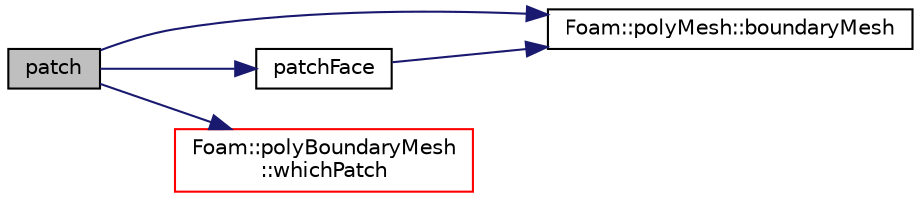 digraph "patch"
{
  bgcolor="transparent";
  edge [fontname="Helvetica",fontsize="10",labelfontname="Helvetica",labelfontsize="10"];
  node [fontname="Helvetica",fontsize="10",shape=record];
  rankdir="LR";
  Node4147 [label="patch",height=0.2,width=0.4,color="black", fillcolor="grey75", style="filled", fontcolor="black"];
  Node4147 -> Node4148 [color="midnightblue",fontsize="10",style="solid",fontname="Helvetica"];
  Node4148 [label="Foam::polyMesh::boundaryMesh",height=0.2,width=0.4,color="black",URL="$a28565.html#a9f2b68c134340291eda6197f47f25484",tooltip="Return boundary mesh. "];
  Node4147 -> Node4149 [color="midnightblue",fontsize="10",style="solid",fontname="Helvetica"];
  Node4149 [label="patchFace",height=0.2,width=0.4,color="black",URL="$a24721.html#a9a376f38b5a413fd2baeda2f10209dac",tooltip="Which face of this patch is this particle on. "];
  Node4149 -> Node4148 [color="midnightblue",fontsize="10",style="solid",fontname="Helvetica"];
  Node4147 -> Node4150 [color="midnightblue",fontsize="10",style="solid",fontname="Helvetica"];
  Node4150 [label="Foam::polyBoundaryMesh\l::whichPatch",height=0.2,width=0.4,color="red",URL="$a28557.html#aa2ff13fd90903c4f4cdfe81b48b2bb92",tooltip="Return patch index for a given face label. "];
}
